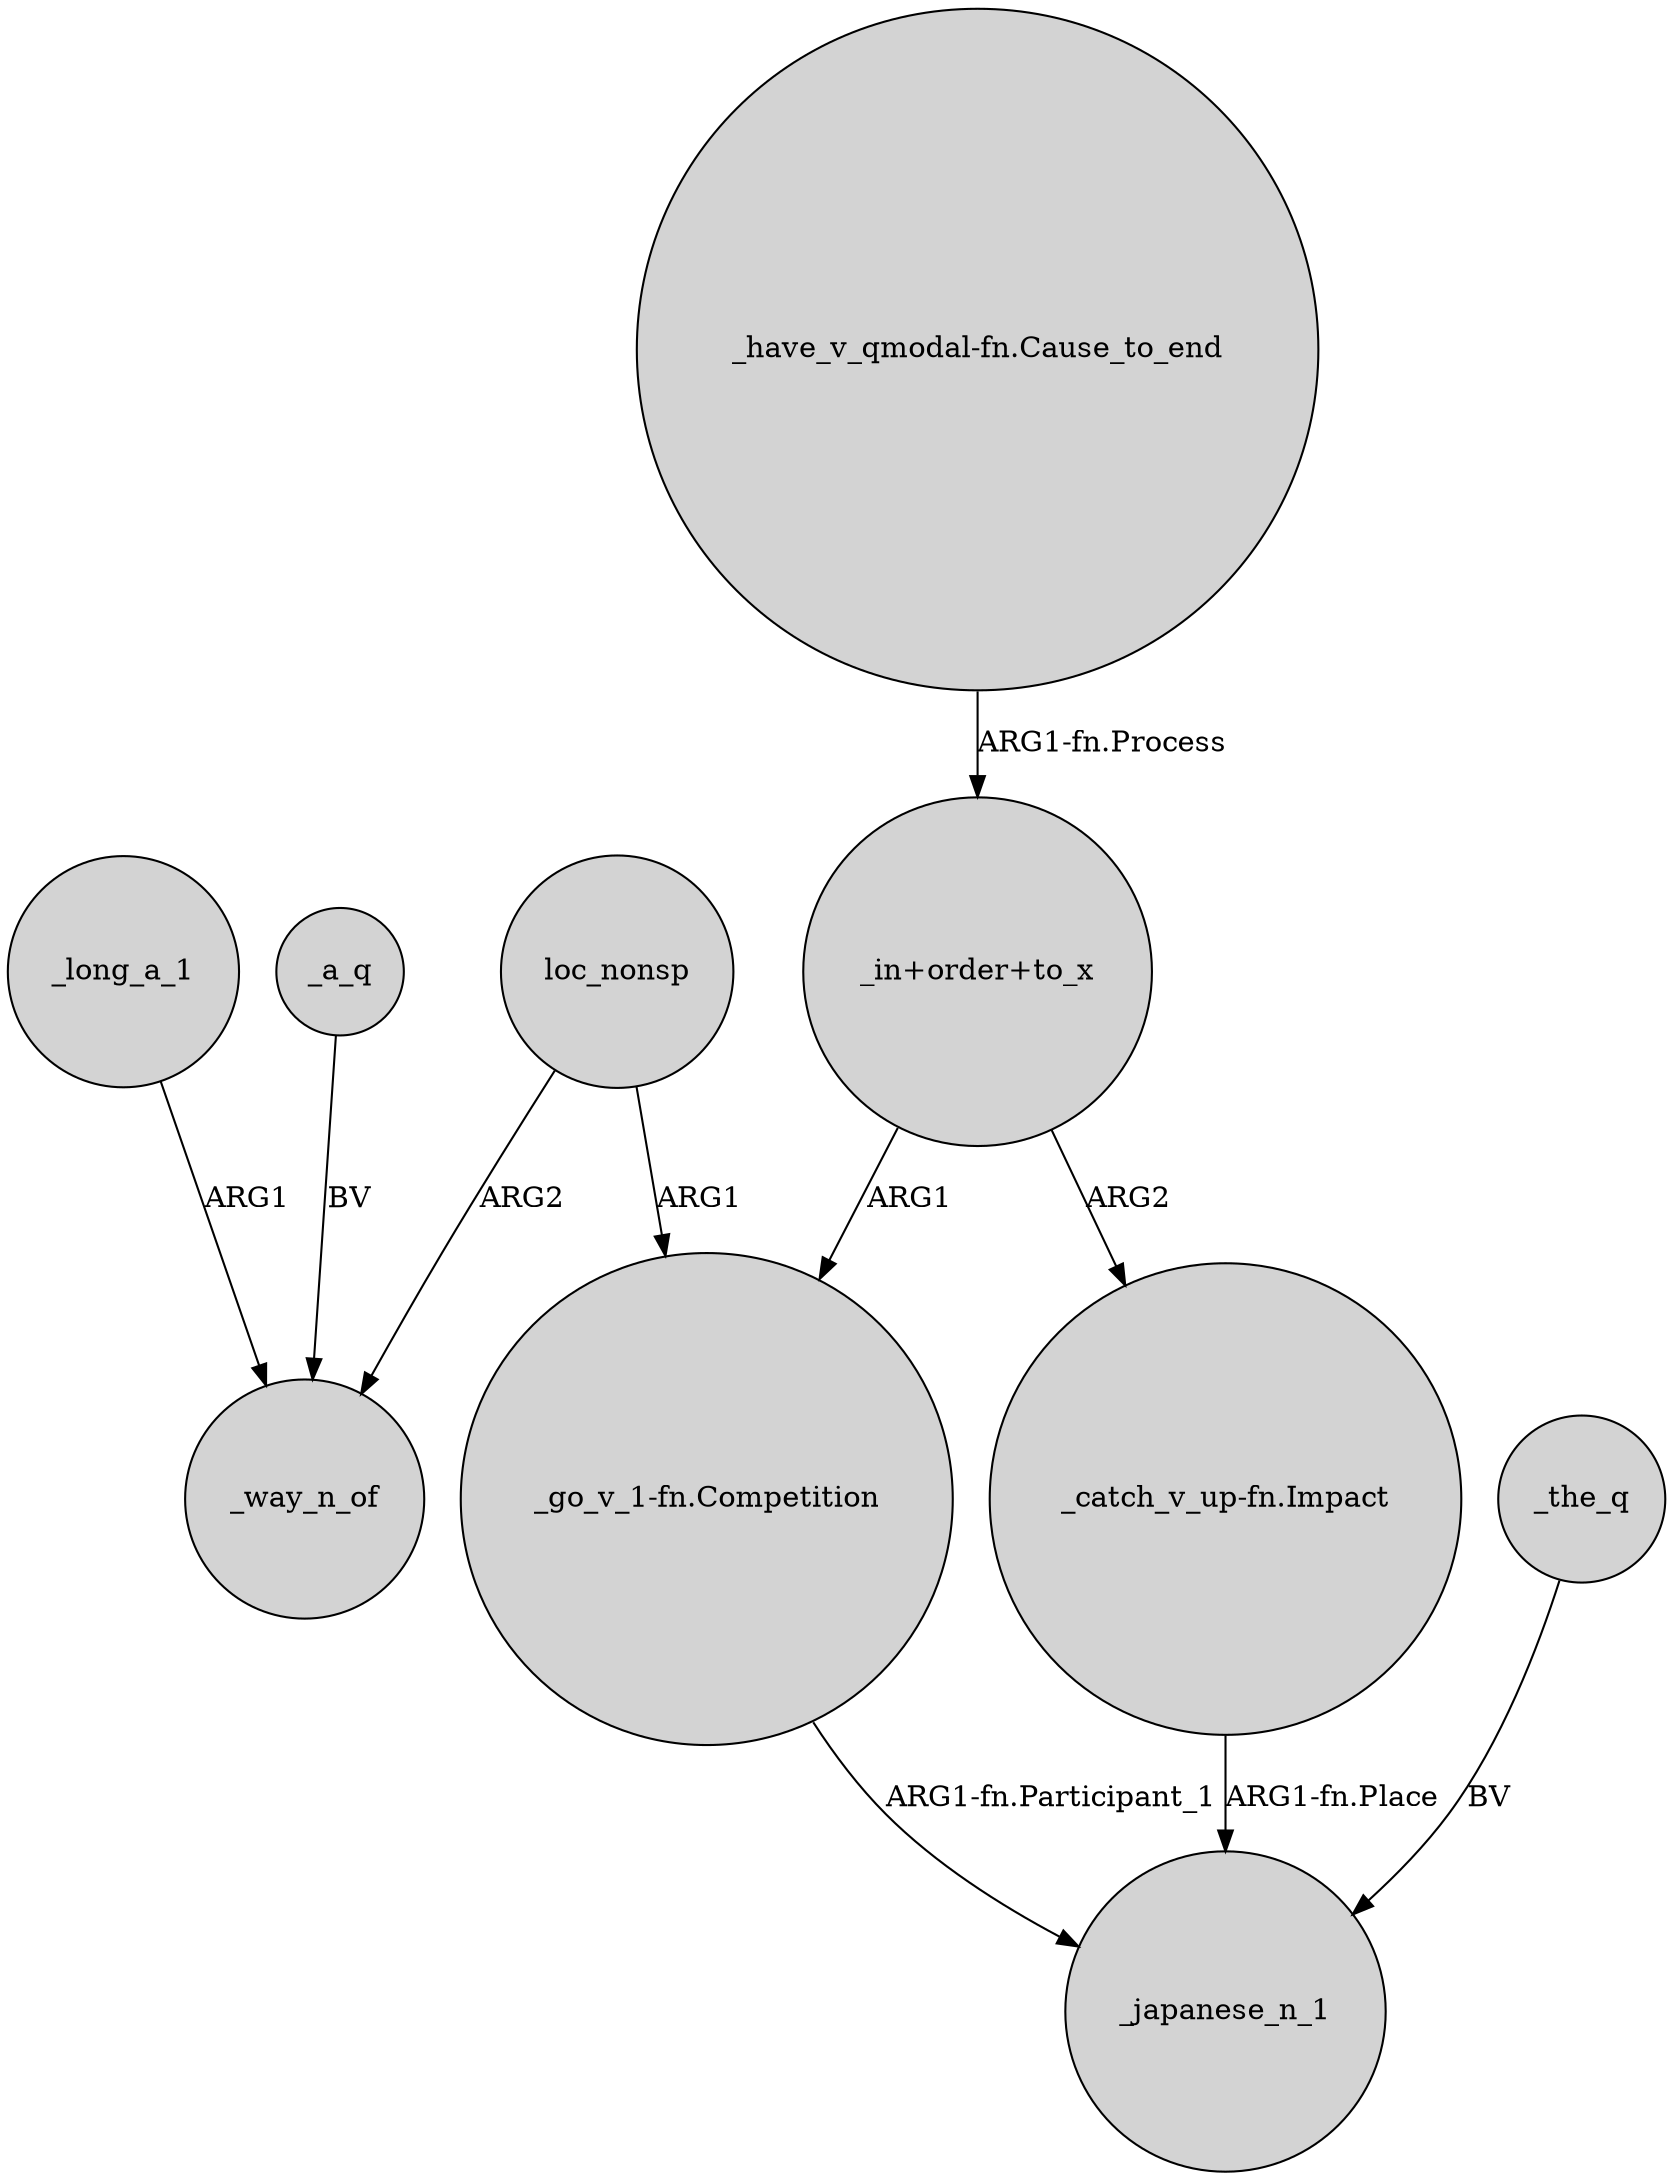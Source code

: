 digraph {
	node [shape=circle style=filled]
	loc_nonsp -> _way_n_of [label=ARG2]
	_a_q -> _way_n_of [label=BV]
	loc_nonsp -> "_go_v_1-fn.Competition" [label=ARG1]
	"_in+order+to_x" -> "_go_v_1-fn.Competition" [label=ARG1]
	_long_a_1 -> _way_n_of [label=ARG1]
	"_catch_v_up-fn.Impact" -> _japanese_n_1 [label="ARG1-fn.Place"]
	"_in+order+to_x" -> "_catch_v_up-fn.Impact" [label=ARG2]
	"_go_v_1-fn.Competition" -> _japanese_n_1 [label="ARG1-fn.Participant_1"]
	_the_q -> _japanese_n_1 [label=BV]
	"_have_v_qmodal-fn.Cause_to_end" -> "_in+order+to_x" [label="ARG1-fn.Process"]
}
